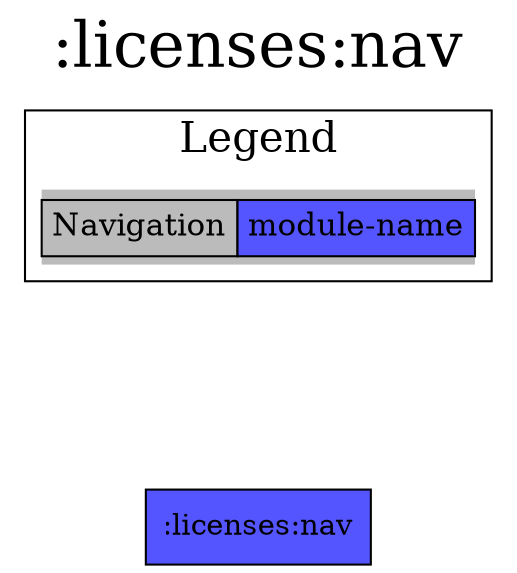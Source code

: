 digraph {
edge ["dir"="forward"]
graph ["dpi"="100","label"=":licenses:nav","labelloc"="t","fontsize"="30","ranksep"="1.5","rankdir"="TB"]
node ["style"="filled"]
":licenses:nav" ["fillcolor"="#5555FF","shape"="box"]
{
edge ["dir"="none"]
graph ["rank"="same"]
}
subgraph "cluster_legend" {
edge ["dir"="none"]
graph ["label"="Legend","fontsize"="20"]
"Legend" ["style"="filled","fillcolor"="#bbbbbb","shape"="none","margin"="0","fontsize"="15","label"=<
<TABLE BORDER="0" CELLBORDER="1" CELLSPACING="0" CELLPADDING="4">
<TR><TD>Navigation</TD><TD BGCOLOR="#5555FF">module-name</TD></TR>
</TABLE>
>]
} -> ":licenses:nav" ["style"="invis"]
}
